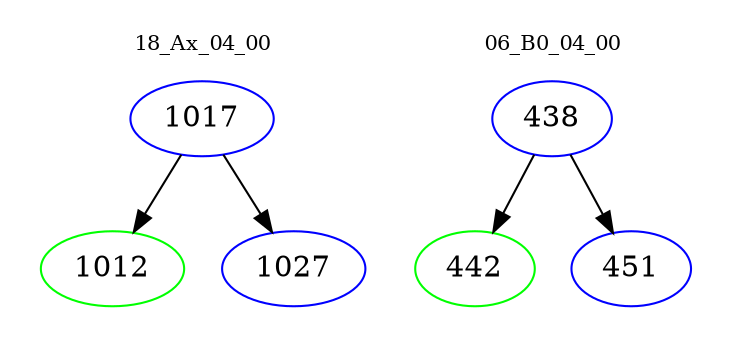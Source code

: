 digraph{
subgraph cluster_0 {
color = white
label = "18_Ax_04_00";
fontsize=10;
T0_1017 [label="1017", color="blue"]
T0_1017 -> T0_1012 [color="black"]
T0_1012 [label="1012", color="green"]
T0_1017 -> T0_1027 [color="black"]
T0_1027 [label="1027", color="blue"]
}
subgraph cluster_1 {
color = white
label = "06_B0_04_00";
fontsize=10;
T1_438 [label="438", color="blue"]
T1_438 -> T1_442 [color="black"]
T1_442 [label="442", color="green"]
T1_438 -> T1_451 [color="black"]
T1_451 [label="451", color="blue"]
}
}
